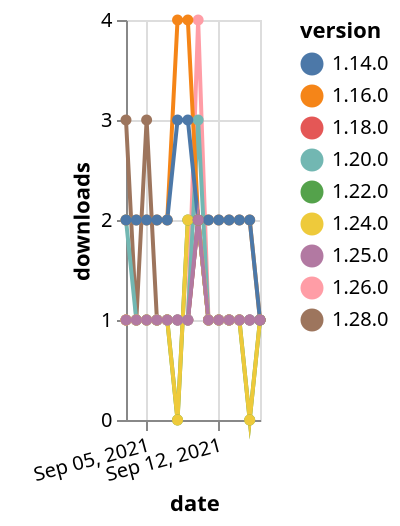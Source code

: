 {"$schema": "https://vega.github.io/schema/vega-lite/v5.json", "description": "A simple bar chart with embedded data.", "data": {"values": [{"date": "2021-09-03", "total": 223, "delta": 1, "version": "1.18.0"}, {"date": "2021-09-04", "total": 224, "delta": 1, "version": "1.18.0"}, {"date": "2021-09-05", "total": 225, "delta": 1, "version": "1.18.0"}, {"date": "2021-09-06", "total": 226, "delta": 1, "version": "1.18.0"}, {"date": "2021-09-07", "total": 227, "delta": 1, "version": "1.18.0"}, {"date": "2021-09-08", "total": 228, "delta": 1, "version": "1.18.0"}, {"date": "2021-09-09", "total": 229, "delta": 1, "version": "1.18.0"}, {"date": "2021-09-10", "total": 231, "delta": 2, "version": "1.18.0"}, {"date": "2021-09-11", "total": 232, "delta": 1, "version": "1.18.0"}, {"date": "2021-09-12", "total": 233, "delta": 1, "version": "1.18.0"}, {"date": "2021-09-13", "total": 234, "delta": 1, "version": "1.18.0"}, {"date": "2021-09-14", "total": 235, "delta": 1, "version": "1.18.0"}, {"date": "2021-09-15", "total": 236, "delta": 1, "version": "1.18.0"}, {"date": "2021-09-16", "total": 237, "delta": 1, "version": "1.18.0"}, {"date": "2021-09-03", "total": 166, "delta": 1, "version": "1.22.0"}, {"date": "2021-09-04", "total": 167, "delta": 1, "version": "1.22.0"}, {"date": "2021-09-05", "total": 168, "delta": 1, "version": "1.22.0"}, {"date": "2021-09-06", "total": 169, "delta": 1, "version": "1.22.0"}, {"date": "2021-09-07", "total": 170, "delta": 1, "version": "1.22.0"}, {"date": "2021-09-08", "total": 170, "delta": 0, "version": "1.22.0"}, {"date": "2021-09-09", "total": 172, "delta": 2, "version": "1.22.0"}, {"date": "2021-09-10", "total": 174, "delta": 2, "version": "1.22.0"}, {"date": "2021-09-11", "total": 175, "delta": 1, "version": "1.22.0"}, {"date": "2021-09-12", "total": 176, "delta": 1, "version": "1.22.0"}, {"date": "2021-09-13", "total": 177, "delta": 1, "version": "1.22.0"}, {"date": "2021-09-14", "total": 178, "delta": 1, "version": "1.22.0"}, {"date": "2021-09-15", "total": 178, "delta": 0, "version": "1.22.0"}, {"date": "2021-09-16", "total": 179, "delta": 1, "version": "1.22.0"}, {"date": "2021-09-03", "total": 115, "delta": 3, "version": "1.28.0"}, {"date": "2021-09-04", "total": 116, "delta": 1, "version": "1.28.0"}, {"date": "2021-09-05", "total": 119, "delta": 3, "version": "1.28.0"}, {"date": "2021-09-06", "total": 120, "delta": 1, "version": "1.28.0"}, {"date": "2021-09-07", "total": 121, "delta": 1, "version": "1.28.0"}, {"date": "2021-09-08", "total": 122, "delta": 1, "version": "1.28.0"}, {"date": "2021-09-09", "total": 123, "delta": 1, "version": "1.28.0"}, {"date": "2021-09-10", "total": 125, "delta": 2, "version": "1.28.0"}, {"date": "2021-09-11", "total": 126, "delta": 1, "version": "1.28.0"}, {"date": "2021-09-12", "total": 127, "delta": 1, "version": "1.28.0"}, {"date": "2021-09-13", "total": 128, "delta": 1, "version": "1.28.0"}, {"date": "2021-09-14", "total": 129, "delta": 1, "version": "1.28.0"}, {"date": "2021-09-15", "total": 130, "delta": 1, "version": "1.28.0"}, {"date": "2021-09-16", "total": 131, "delta": 1, "version": "1.28.0"}, {"date": "2021-09-03", "total": 195, "delta": 1, "version": "1.26.0"}, {"date": "2021-09-04", "total": 196, "delta": 1, "version": "1.26.0"}, {"date": "2021-09-05", "total": 197, "delta": 1, "version": "1.26.0"}, {"date": "2021-09-06", "total": 198, "delta": 1, "version": "1.26.0"}, {"date": "2021-09-07", "total": 199, "delta": 1, "version": "1.26.0"}, {"date": "2021-09-08", "total": 200, "delta": 1, "version": "1.26.0"}, {"date": "2021-09-09", "total": 201, "delta": 1, "version": "1.26.0"}, {"date": "2021-09-10", "total": 205, "delta": 4, "version": "1.26.0"}, {"date": "2021-09-11", "total": 206, "delta": 1, "version": "1.26.0"}, {"date": "2021-09-12", "total": 207, "delta": 1, "version": "1.26.0"}, {"date": "2021-09-13", "total": 208, "delta": 1, "version": "1.26.0"}, {"date": "2021-09-14", "total": 209, "delta": 1, "version": "1.26.0"}, {"date": "2021-09-15", "total": 210, "delta": 1, "version": "1.26.0"}, {"date": "2021-09-16", "total": 211, "delta": 1, "version": "1.26.0"}, {"date": "2021-09-03", "total": 290, "delta": 2, "version": "1.20.0"}, {"date": "2021-09-04", "total": 291, "delta": 1, "version": "1.20.0"}, {"date": "2021-09-05", "total": 292, "delta": 1, "version": "1.20.0"}, {"date": "2021-09-06", "total": 293, "delta": 1, "version": "1.20.0"}, {"date": "2021-09-07", "total": 294, "delta": 1, "version": "1.20.0"}, {"date": "2021-09-08", "total": 295, "delta": 1, "version": "1.20.0"}, {"date": "2021-09-09", "total": 296, "delta": 1, "version": "1.20.0"}, {"date": "2021-09-10", "total": 299, "delta": 3, "version": "1.20.0"}, {"date": "2021-09-11", "total": 300, "delta": 1, "version": "1.20.0"}, {"date": "2021-09-12", "total": 301, "delta": 1, "version": "1.20.0"}, {"date": "2021-09-13", "total": 302, "delta": 1, "version": "1.20.0"}, {"date": "2021-09-14", "total": 303, "delta": 1, "version": "1.20.0"}, {"date": "2021-09-15", "total": 304, "delta": 1, "version": "1.20.0"}, {"date": "2021-09-16", "total": 305, "delta": 1, "version": "1.20.0"}, {"date": "2021-09-03", "total": 2373, "delta": 2, "version": "1.16.0"}, {"date": "2021-09-04", "total": 2375, "delta": 2, "version": "1.16.0"}, {"date": "2021-09-05", "total": 2377, "delta": 2, "version": "1.16.0"}, {"date": "2021-09-06", "total": 2379, "delta": 2, "version": "1.16.0"}, {"date": "2021-09-07", "total": 2381, "delta": 2, "version": "1.16.0"}, {"date": "2021-09-08", "total": 2385, "delta": 4, "version": "1.16.0"}, {"date": "2021-09-09", "total": 2389, "delta": 4, "version": "1.16.0"}, {"date": "2021-09-10", "total": 2391, "delta": 2, "version": "1.16.0"}, {"date": "2021-09-11", "total": 2393, "delta": 2, "version": "1.16.0"}, {"date": "2021-09-12", "total": 2395, "delta": 2, "version": "1.16.0"}, {"date": "2021-09-13", "total": 2397, "delta": 2, "version": "1.16.0"}, {"date": "2021-09-14", "total": 2399, "delta": 2, "version": "1.16.0"}, {"date": "2021-09-15", "total": 2401, "delta": 2, "version": "1.16.0"}, {"date": "2021-09-16", "total": 2402, "delta": 1, "version": "1.16.0"}, {"date": "2021-09-03", "total": 139, "delta": 1, "version": "1.24.0"}, {"date": "2021-09-04", "total": 140, "delta": 1, "version": "1.24.0"}, {"date": "2021-09-05", "total": 141, "delta": 1, "version": "1.24.0"}, {"date": "2021-09-06", "total": 142, "delta": 1, "version": "1.24.0"}, {"date": "2021-09-07", "total": 143, "delta": 1, "version": "1.24.0"}, {"date": "2021-09-08", "total": 143, "delta": 0, "version": "1.24.0"}, {"date": "2021-09-09", "total": 145, "delta": 2, "version": "1.24.0"}, {"date": "2021-09-10", "total": 147, "delta": 2, "version": "1.24.0"}, {"date": "2021-09-11", "total": 148, "delta": 1, "version": "1.24.0"}, {"date": "2021-09-12", "total": 149, "delta": 1, "version": "1.24.0"}, {"date": "2021-09-13", "total": 150, "delta": 1, "version": "1.24.0"}, {"date": "2021-09-14", "total": 151, "delta": 1, "version": "1.24.0"}, {"date": "2021-09-15", "total": 151, "delta": 0, "version": "1.24.0"}, {"date": "2021-09-16", "total": 152, "delta": 1, "version": "1.24.0"}, {"date": "2021-09-03", "total": 2275, "delta": 2, "version": "1.14.0"}, {"date": "2021-09-04", "total": 2277, "delta": 2, "version": "1.14.0"}, {"date": "2021-09-05", "total": 2279, "delta": 2, "version": "1.14.0"}, {"date": "2021-09-06", "total": 2281, "delta": 2, "version": "1.14.0"}, {"date": "2021-09-07", "total": 2283, "delta": 2, "version": "1.14.0"}, {"date": "2021-09-08", "total": 2286, "delta": 3, "version": "1.14.0"}, {"date": "2021-09-09", "total": 2289, "delta": 3, "version": "1.14.0"}, {"date": "2021-09-10", "total": 2291, "delta": 2, "version": "1.14.0"}, {"date": "2021-09-11", "total": 2293, "delta": 2, "version": "1.14.0"}, {"date": "2021-09-12", "total": 2295, "delta": 2, "version": "1.14.0"}, {"date": "2021-09-13", "total": 2297, "delta": 2, "version": "1.14.0"}, {"date": "2021-09-14", "total": 2299, "delta": 2, "version": "1.14.0"}, {"date": "2021-09-15", "total": 2301, "delta": 2, "version": "1.14.0"}, {"date": "2021-09-16", "total": 2302, "delta": 1, "version": "1.14.0"}, {"date": "2021-09-03", "total": 139, "delta": 1, "version": "1.25.0"}, {"date": "2021-09-04", "total": 140, "delta": 1, "version": "1.25.0"}, {"date": "2021-09-05", "total": 141, "delta": 1, "version": "1.25.0"}, {"date": "2021-09-06", "total": 142, "delta": 1, "version": "1.25.0"}, {"date": "2021-09-07", "total": 143, "delta": 1, "version": "1.25.0"}, {"date": "2021-09-08", "total": 144, "delta": 1, "version": "1.25.0"}, {"date": "2021-09-09", "total": 145, "delta": 1, "version": "1.25.0"}, {"date": "2021-09-10", "total": 147, "delta": 2, "version": "1.25.0"}, {"date": "2021-09-11", "total": 148, "delta": 1, "version": "1.25.0"}, {"date": "2021-09-12", "total": 149, "delta": 1, "version": "1.25.0"}, {"date": "2021-09-13", "total": 150, "delta": 1, "version": "1.25.0"}, {"date": "2021-09-14", "total": 151, "delta": 1, "version": "1.25.0"}, {"date": "2021-09-15", "total": 152, "delta": 1, "version": "1.25.0"}, {"date": "2021-09-16", "total": 153, "delta": 1, "version": "1.25.0"}]}, "width": "container", "mark": {"type": "line", "point": {"filled": true}}, "encoding": {"x": {"field": "date", "type": "temporal", "timeUnit": "yearmonthdate", "title": "date", "axis": {"labelAngle": -15}}, "y": {"field": "delta", "type": "quantitative", "title": "downloads"}, "color": {"field": "version", "type": "nominal"}, "tooltip": {"field": "delta"}}}